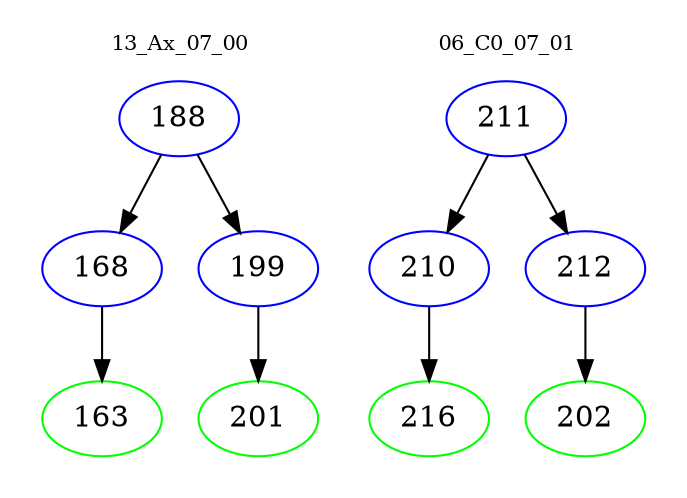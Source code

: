 digraph{
subgraph cluster_0 {
color = white
label = "13_Ax_07_00";
fontsize=10;
T0_188 [label="188", color="blue"]
T0_188 -> T0_168 [color="black"]
T0_168 [label="168", color="blue"]
T0_168 -> T0_163 [color="black"]
T0_163 [label="163", color="green"]
T0_188 -> T0_199 [color="black"]
T0_199 [label="199", color="blue"]
T0_199 -> T0_201 [color="black"]
T0_201 [label="201", color="green"]
}
subgraph cluster_1 {
color = white
label = "06_C0_07_01";
fontsize=10;
T1_211 [label="211", color="blue"]
T1_211 -> T1_210 [color="black"]
T1_210 [label="210", color="blue"]
T1_210 -> T1_216 [color="black"]
T1_216 [label="216", color="green"]
T1_211 -> T1_212 [color="black"]
T1_212 [label="212", color="blue"]
T1_212 -> T1_202 [color="black"]
T1_202 [label="202", color="green"]
}
}
